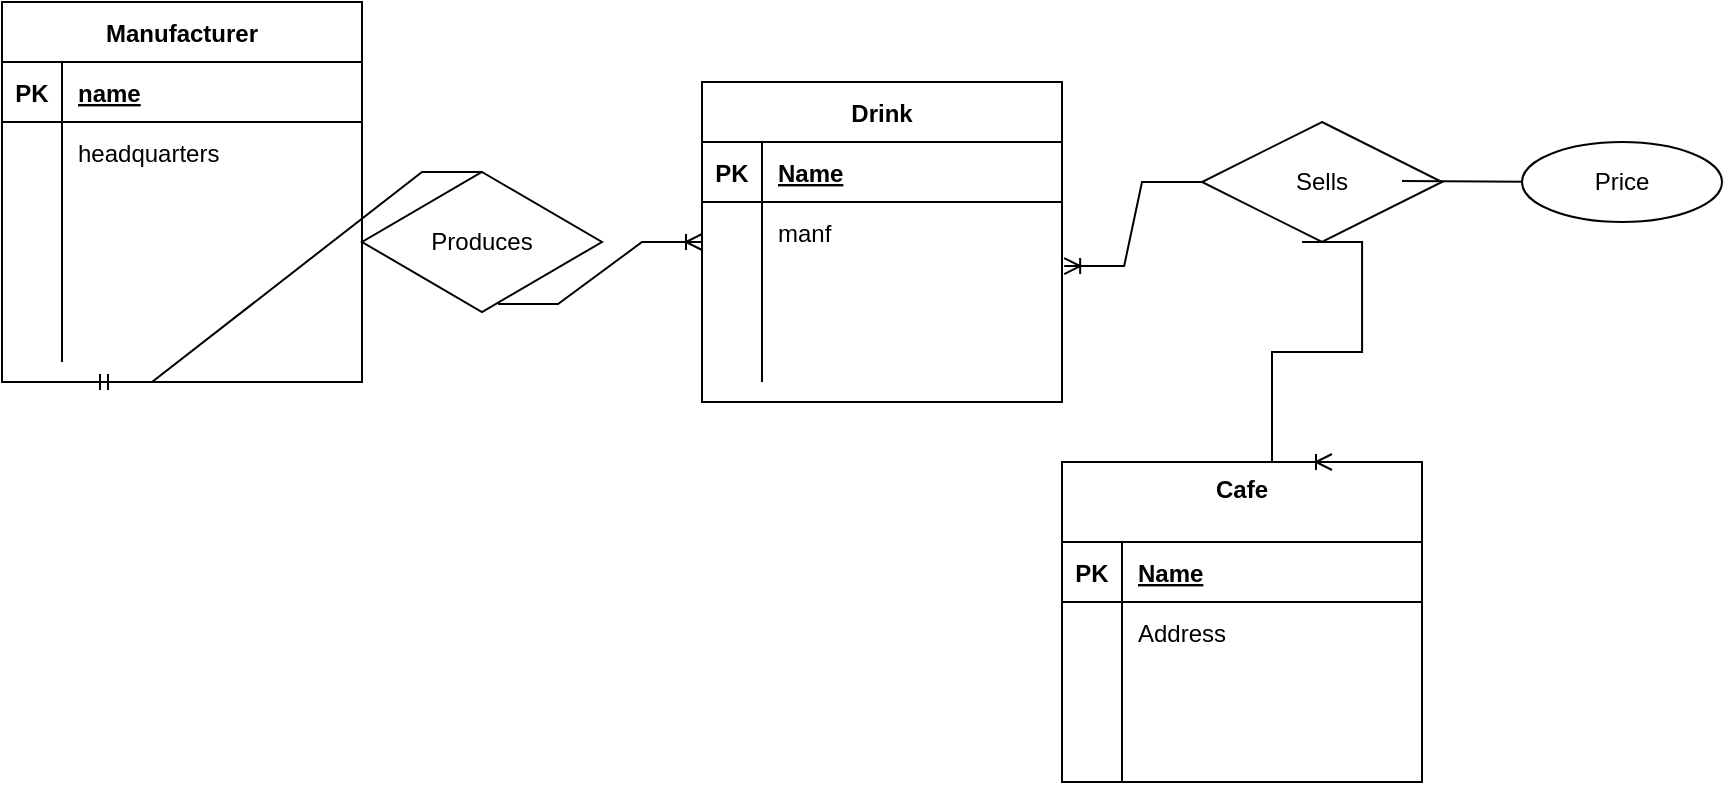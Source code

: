 <mxfile version="16.6.5" type="github" pages="2">
  <diagram id="_Uajeauvklo_iGBPmb91" name="Page-1">
    <mxGraphModel dx="946" dy="504" grid="0" gridSize="10" guides="1" tooltips="1" connect="1" arrows="1" fold="1" page="1" pageScale="1" pageWidth="850" pageHeight="1100" math="0" shadow="0">
      <root>
        <mxCell id="0" />
        <mxCell id="1" parent="0" />
        <mxCell id="IcS92ewBiNySogv3Eyjs-1" value="Manufacturer" style="shape=table;startSize=30;container=1;collapsible=1;childLayout=tableLayout;fixedRows=1;rowLines=0;fontStyle=1;align=center;resizeLast=1;" vertex="1" parent="1">
          <mxGeometry x="10" y="180" width="180" height="190" as="geometry" />
        </mxCell>
        <mxCell id="IcS92ewBiNySogv3Eyjs-2" value="" style="shape=tableRow;horizontal=0;startSize=0;swimlaneHead=0;swimlaneBody=0;fillColor=none;collapsible=0;dropTarget=0;points=[[0,0.5],[1,0.5]];portConstraint=eastwest;top=0;left=0;right=0;bottom=1;" vertex="1" parent="IcS92ewBiNySogv3Eyjs-1">
          <mxGeometry y="30" width="180" height="30" as="geometry" />
        </mxCell>
        <mxCell id="IcS92ewBiNySogv3Eyjs-3" value="PK" style="shape=partialRectangle;connectable=0;fillColor=none;top=0;left=0;bottom=0;right=0;fontStyle=1;overflow=hidden;" vertex="1" parent="IcS92ewBiNySogv3Eyjs-2">
          <mxGeometry width="30" height="30" as="geometry">
            <mxRectangle width="30" height="30" as="alternateBounds" />
          </mxGeometry>
        </mxCell>
        <mxCell id="IcS92ewBiNySogv3Eyjs-4" value="name" style="shape=partialRectangle;connectable=0;fillColor=none;top=0;left=0;bottom=0;right=0;align=left;spacingLeft=6;fontStyle=5;overflow=hidden;" vertex="1" parent="IcS92ewBiNySogv3Eyjs-2">
          <mxGeometry x="30" width="150" height="30" as="geometry">
            <mxRectangle width="150" height="30" as="alternateBounds" />
          </mxGeometry>
        </mxCell>
        <mxCell id="IcS92ewBiNySogv3Eyjs-5" value="" style="shape=tableRow;horizontal=0;startSize=0;swimlaneHead=0;swimlaneBody=0;fillColor=none;collapsible=0;dropTarget=0;points=[[0,0.5],[1,0.5]];portConstraint=eastwest;top=0;left=0;right=0;bottom=0;" vertex="1" parent="IcS92ewBiNySogv3Eyjs-1">
          <mxGeometry y="60" width="180" height="30" as="geometry" />
        </mxCell>
        <mxCell id="IcS92ewBiNySogv3Eyjs-6" value="" style="shape=partialRectangle;connectable=0;fillColor=none;top=0;left=0;bottom=0;right=0;editable=1;overflow=hidden;" vertex="1" parent="IcS92ewBiNySogv3Eyjs-5">
          <mxGeometry width="30" height="30" as="geometry">
            <mxRectangle width="30" height="30" as="alternateBounds" />
          </mxGeometry>
        </mxCell>
        <mxCell id="IcS92ewBiNySogv3Eyjs-7" value="headquarters" style="shape=partialRectangle;connectable=0;fillColor=none;top=0;left=0;bottom=0;right=0;align=left;spacingLeft=6;overflow=hidden;" vertex="1" parent="IcS92ewBiNySogv3Eyjs-5">
          <mxGeometry x="30" width="150" height="30" as="geometry">
            <mxRectangle width="150" height="30" as="alternateBounds" />
          </mxGeometry>
        </mxCell>
        <mxCell id="IcS92ewBiNySogv3Eyjs-8" value="" style="shape=tableRow;horizontal=0;startSize=0;swimlaneHead=0;swimlaneBody=0;fillColor=none;collapsible=0;dropTarget=0;points=[[0,0.5],[1,0.5]];portConstraint=eastwest;top=0;left=0;right=0;bottom=0;" vertex="1" parent="IcS92ewBiNySogv3Eyjs-1">
          <mxGeometry y="90" width="180" height="60" as="geometry" />
        </mxCell>
        <mxCell id="IcS92ewBiNySogv3Eyjs-9" value="" style="shape=partialRectangle;connectable=0;fillColor=none;top=0;left=0;bottom=0;right=0;editable=1;overflow=hidden;" vertex="1" parent="IcS92ewBiNySogv3Eyjs-8">
          <mxGeometry width="30" height="60" as="geometry">
            <mxRectangle width="30" height="60" as="alternateBounds" />
          </mxGeometry>
        </mxCell>
        <mxCell id="IcS92ewBiNySogv3Eyjs-10" value="" style="shape=partialRectangle;connectable=0;fillColor=none;top=0;left=0;bottom=0;right=0;align=left;spacingLeft=6;overflow=hidden;" vertex="1" parent="IcS92ewBiNySogv3Eyjs-8">
          <mxGeometry x="30" width="150" height="60" as="geometry">
            <mxRectangle width="150" height="60" as="alternateBounds" />
          </mxGeometry>
        </mxCell>
        <mxCell id="IcS92ewBiNySogv3Eyjs-11" value="" style="shape=tableRow;horizontal=0;startSize=0;swimlaneHead=0;swimlaneBody=0;fillColor=none;collapsible=0;dropTarget=0;points=[[0,0.5],[1,0.5]];portConstraint=eastwest;top=0;left=0;right=0;bottom=0;" vertex="1" parent="IcS92ewBiNySogv3Eyjs-1">
          <mxGeometry y="150" width="180" height="30" as="geometry" />
        </mxCell>
        <mxCell id="IcS92ewBiNySogv3Eyjs-12" value="" style="shape=partialRectangle;connectable=0;fillColor=none;top=0;left=0;bottom=0;right=0;editable=1;overflow=hidden;" vertex="1" parent="IcS92ewBiNySogv3Eyjs-11">
          <mxGeometry width="30" height="30" as="geometry">
            <mxRectangle width="30" height="30" as="alternateBounds" />
          </mxGeometry>
        </mxCell>
        <mxCell id="IcS92ewBiNySogv3Eyjs-13" value="" style="shape=partialRectangle;connectable=0;fillColor=none;top=0;left=0;bottom=0;right=0;align=left;spacingLeft=6;overflow=hidden;" vertex="1" parent="IcS92ewBiNySogv3Eyjs-11">
          <mxGeometry x="30" width="150" height="30" as="geometry">
            <mxRectangle width="150" height="30" as="alternateBounds" />
          </mxGeometry>
        </mxCell>
        <mxCell id="IcS92ewBiNySogv3Eyjs-15" value="" style="edgeStyle=entityRelationEdgeStyle;fontSize=12;html=1;endArrow=ERmandOne;rounded=0;entryX=0.25;entryY=1;entryDx=0;entryDy=0;exitX=0.5;exitY=0;exitDx=0;exitDy=0;" edge="1" parent="1" source="IcS92ewBiNySogv3Eyjs-16" target="IcS92ewBiNySogv3Eyjs-1">
          <mxGeometry width="100" height="100" relative="1" as="geometry">
            <mxPoint x="90" y="340" as="sourcePoint" />
            <mxPoint x="180" y="220" as="targetPoint" />
          </mxGeometry>
        </mxCell>
        <mxCell id="IcS92ewBiNySogv3Eyjs-16" value="Produces" style="shape=rhombus;perimeter=rhombusPerimeter;whiteSpace=wrap;html=1;align=center;" vertex="1" parent="1">
          <mxGeometry x="190" y="265" width="120" height="70" as="geometry" />
        </mxCell>
        <mxCell id="IcS92ewBiNySogv3Eyjs-18" value="Drink" style="shape=table;startSize=30;container=1;collapsible=1;childLayout=tableLayout;fixedRows=1;rowLines=0;fontStyle=1;align=center;resizeLast=1;" vertex="1" parent="1">
          <mxGeometry x="360" y="220" width="180" height="160" as="geometry" />
        </mxCell>
        <mxCell id="IcS92ewBiNySogv3Eyjs-19" value="" style="shape=tableRow;horizontal=0;startSize=0;swimlaneHead=0;swimlaneBody=0;fillColor=none;collapsible=0;dropTarget=0;points=[[0,0.5],[1,0.5]];portConstraint=eastwest;top=0;left=0;right=0;bottom=1;" vertex="1" parent="IcS92ewBiNySogv3Eyjs-18">
          <mxGeometry y="30" width="180" height="30" as="geometry" />
        </mxCell>
        <mxCell id="IcS92ewBiNySogv3Eyjs-20" value="PK" style="shape=partialRectangle;connectable=0;fillColor=none;top=0;left=0;bottom=0;right=0;fontStyle=1;overflow=hidden;" vertex="1" parent="IcS92ewBiNySogv3Eyjs-19">
          <mxGeometry width="30" height="30" as="geometry">
            <mxRectangle width="30" height="30" as="alternateBounds" />
          </mxGeometry>
        </mxCell>
        <mxCell id="IcS92ewBiNySogv3Eyjs-21" value="Name" style="shape=partialRectangle;connectable=0;fillColor=none;top=0;left=0;bottom=0;right=0;align=left;spacingLeft=6;fontStyle=5;overflow=hidden;" vertex="1" parent="IcS92ewBiNySogv3Eyjs-19">
          <mxGeometry x="30" width="150" height="30" as="geometry">
            <mxRectangle width="150" height="30" as="alternateBounds" />
          </mxGeometry>
        </mxCell>
        <mxCell id="IcS92ewBiNySogv3Eyjs-22" value="" style="shape=tableRow;horizontal=0;startSize=0;swimlaneHead=0;swimlaneBody=0;fillColor=none;collapsible=0;dropTarget=0;points=[[0,0.5],[1,0.5]];portConstraint=eastwest;top=0;left=0;right=0;bottom=0;" vertex="1" parent="IcS92ewBiNySogv3Eyjs-18">
          <mxGeometry y="60" width="180" height="30" as="geometry" />
        </mxCell>
        <mxCell id="IcS92ewBiNySogv3Eyjs-23" value="" style="shape=partialRectangle;connectable=0;fillColor=none;top=0;left=0;bottom=0;right=0;editable=1;overflow=hidden;" vertex="1" parent="IcS92ewBiNySogv3Eyjs-22">
          <mxGeometry width="30" height="30" as="geometry">
            <mxRectangle width="30" height="30" as="alternateBounds" />
          </mxGeometry>
        </mxCell>
        <mxCell id="IcS92ewBiNySogv3Eyjs-24" value="manf" style="shape=partialRectangle;connectable=0;fillColor=none;top=0;left=0;bottom=0;right=0;align=left;spacingLeft=6;overflow=hidden;" vertex="1" parent="IcS92ewBiNySogv3Eyjs-22">
          <mxGeometry x="30" width="150" height="30" as="geometry">
            <mxRectangle width="150" height="30" as="alternateBounds" />
          </mxGeometry>
        </mxCell>
        <mxCell id="IcS92ewBiNySogv3Eyjs-25" value="" style="shape=tableRow;horizontal=0;startSize=0;swimlaneHead=0;swimlaneBody=0;fillColor=none;collapsible=0;dropTarget=0;points=[[0,0.5],[1,0.5]];portConstraint=eastwest;top=0;left=0;right=0;bottom=0;" vertex="1" parent="IcS92ewBiNySogv3Eyjs-18">
          <mxGeometry y="90" width="180" height="30" as="geometry" />
        </mxCell>
        <mxCell id="IcS92ewBiNySogv3Eyjs-26" value="" style="shape=partialRectangle;connectable=0;fillColor=none;top=0;left=0;bottom=0;right=0;editable=1;overflow=hidden;" vertex="1" parent="IcS92ewBiNySogv3Eyjs-25">
          <mxGeometry width="30" height="30" as="geometry">
            <mxRectangle width="30" height="30" as="alternateBounds" />
          </mxGeometry>
        </mxCell>
        <mxCell id="IcS92ewBiNySogv3Eyjs-27" value="" style="shape=partialRectangle;connectable=0;fillColor=none;top=0;left=0;bottom=0;right=0;align=left;spacingLeft=6;overflow=hidden;" vertex="1" parent="IcS92ewBiNySogv3Eyjs-25">
          <mxGeometry x="30" width="150" height="30" as="geometry">
            <mxRectangle width="150" height="30" as="alternateBounds" />
          </mxGeometry>
        </mxCell>
        <mxCell id="IcS92ewBiNySogv3Eyjs-28" value="" style="shape=tableRow;horizontal=0;startSize=0;swimlaneHead=0;swimlaneBody=0;fillColor=none;collapsible=0;dropTarget=0;points=[[0,0.5],[1,0.5]];portConstraint=eastwest;top=0;left=0;right=0;bottom=0;" vertex="1" parent="IcS92ewBiNySogv3Eyjs-18">
          <mxGeometry y="120" width="180" height="30" as="geometry" />
        </mxCell>
        <mxCell id="IcS92ewBiNySogv3Eyjs-29" value="" style="shape=partialRectangle;connectable=0;fillColor=none;top=0;left=0;bottom=0;right=0;editable=1;overflow=hidden;" vertex="1" parent="IcS92ewBiNySogv3Eyjs-28">
          <mxGeometry width="30" height="30" as="geometry">
            <mxRectangle width="30" height="30" as="alternateBounds" />
          </mxGeometry>
        </mxCell>
        <mxCell id="IcS92ewBiNySogv3Eyjs-30" value="" style="shape=partialRectangle;connectable=0;fillColor=none;top=0;left=0;bottom=0;right=0;align=left;spacingLeft=6;overflow=hidden;" vertex="1" parent="IcS92ewBiNySogv3Eyjs-28">
          <mxGeometry x="30" width="150" height="30" as="geometry">
            <mxRectangle width="150" height="30" as="alternateBounds" />
          </mxGeometry>
        </mxCell>
        <mxCell id="IcS92ewBiNySogv3Eyjs-31" value="" style="edgeStyle=entityRelationEdgeStyle;fontSize=12;html=1;endArrow=ERoneToMany;rounded=0;exitX=0.567;exitY=0.943;exitDx=0;exitDy=0;exitPerimeter=0;" edge="1" parent="1" source="IcS92ewBiNySogv3Eyjs-16">
          <mxGeometry width="100" height="100" relative="1" as="geometry">
            <mxPoint x="260" y="400" as="sourcePoint" />
            <mxPoint x="360" y="300" as="targetPoint" />
          </mxGeometry>
        </mxCell>
        <mxCell id="IcS92ewBiNySogv3Eyjs-35" value="" style="edgeStyle=entityRelationEdgeStyle;fontSize=12;html=1;endArrow=ERoneToMany;rounded=0;entryX=1.006;entryY=0.067;entryDx=0;entryDy=0;entryPerimeter=0;exitX=0;exitY=0.5;exitDx=0;exitDy=0;" edge="1" parent="1" source="IcS92ewBiNySogv3Eyjs-36" target="IcS92ewBiNySogv3Eyjs-25">
          <mxGeometry width="100" height="100" relative="1" as="geometry">
            <mxPoint x="580" y="270" as="sourcePoint" />
            <mxPoint x="590" y="330" as="targetPoint" />
          </mxGeometry>
        </mxCell>
        <mxCell id="IcS92ewBiNySogv3Eyjs-36" value="Sells" style="shape=rhombus;perimeter=rhombusPerimeter;whiteSpace=wrap;html=1;align=center;" vertex="1" parent="1">
          <mxGeometry x="610" y="240" width="120" height="60" as="geometry" />
        </mxCell>
        <mxCell id="IcS92ewBiNySogv3Eyjs-38" value="" style="endArrow=none;html=1;rounded=0;" edge="1" parent="1">
          <mxGeometry relative="1" as="geometry">
            <mxPoint x="710" y="269.5" as="sourcePoint" />
            <mxPoint x="790" y="270" as="targetPoint" />
          </mxGeometry>
        </mxCell>
        <mxCell id="IcS92ewBiNySogv3Eyjs-39" value="Price&lt;br&gt;" style="ellipse;whiteSpace=wrap;html=1;align=center;" vertex="1" parent="1">
          <mxGeometry x="770" y="250" width="100" height="40" as="geometry" />
        </mxCell>
        <mxCell id="IcS92ewBiNySogv3Eyjs-41" value="Cafe&#xa;" style="shape=table;startSize=40;container=1;collapsible=1;childLayout=tableLayout;fixedRows=1;rowLines=0;fontStyle=1;align=center;resizeLast=1;" vertex="1" parent="1">
          <mxGeometry x="540" y="410" width="180" height="160" as="geometry" />
        </mxCell>
        <mxCell id="IcS92ewBiNySogv3Eyjs-42" value="" style="shape=tableRow;horizontal=0;startSize=0;swimlaneHead=0;swimlaneBody=0;fillColor=none;collapsible=0;dropTarget=0;points=[[0,0.5],[1,0.5]];portConstraint=eastwest;top=0;left=0;right=0;bottom=1;" vertex="1" parent="IcS92ewBiNySogv3Eyjs-41">
          <mxGeometry y="40" width="180" height="30" as="geometry" />
        </mxCell>
        <mxCell id="IcS92ewBiNySogv3Eyjs-43" value="PK" style="shape=partialRectangle;connectable=0;fillColor=none;top=0;left=0;bottom=0;right=0;fontStyle=1;overflow=hidden;" vertex="1" parent="IcS92ewBiNySogv3Eyjs-42">
          <mxGeometry width="30" height="30" as="geometry">
            <mxRectangle width="30" height="30" as="alternateBounds" />
          </mxGeometry>
        </mxCell>
        <mxCell id="IcS92ewBiNySogv3Eyjs-44" value="Name" style="shape=partialRectangle;connectable=0;fillColor=none;top=0;left=0;bottom=0;right=0;align=left;spacingLeft=6;fontStyle=5;overflow=hidden;" vertex="1" parent="IcS92ewBiNySogv3Eyjs-42">
          <mxGeometry x="30" width="150" height="30" as="geometry">
            <mxRectangle width="150" height="30" as="alternateBounds" />
          </mxGeometry>
        </mxCell>
        <mxCell id="IcS92ewBiNySogv3Eyjs-45" value="" style="shape=tableRow;horizontal=0;startSize=0;swimlaneHead=0;swimlaneBody=0;fillColor=none;collapsible=0;dropTarget=0;points=[[0,0.5],[1,0.5]];portConstraint=eastwest;top=0;left=0;right=0;bottom=0;" vertex="1" parent="IcS92ewBiNySogv3Eyjs-41">
          <mxGeometry y="70" width="180" height="30" as="geometry" />
        </mxCell>
        <mxCell id="IcS92ewBiNySogv3Eyjs-46" value="" style="shape=partialRectangle;connectable=0;fillColor=none;top=0;left=0;bottom=0;right=0;editable=1;overflow=hidden;" vertex="1" parent="IcS92ewBiNySogv3Eyjs-45">
          <mxGeometry width="30" height="30" as="geometry">
            <mxRectangle width="30" height="30" as="alternateBounds" />
          </mxGeometry>
        </mxCell>
        <mxCell id="IcS92ewBiNySogv3Eyjs-47" value="Address" style="shape=partialRectangle;connectable=0;fillColor=none;top=0;left=0;bottom=0;right=0;align=left;spacingLeft=6;overflow=hidden;" vertex="1" parent="IcS92ewBiNySogv3Eyjs-45">
          <mxGeometry x="30" width="150" height="30" as="geometry">
            <mxRectangle width="150" height="30" as="alternateBounds" />
          </mxGeometry>
        </mxCell>
        <mxCell id="IcS92ewBiNySogv3Eyjs-48" value="" style="shape=tableRow;horizontal=0;startSize=0;swimlaneHead=0;swimlaneBody=0;fillColor=none;collapsible=0;dropTarget=0;points=[[0,0.5],[1,0.5]];portConstraint=eastwest;top=0;left=0;right=0;bottom=0;" vertex="1" parent="IcS92ewBiNySogv3Eyjs-41">
          <mxGeometry y="100" width="180" height="30" as="geometry" />
        </mxCell>
        <mxCell id="IcS92ewBiNySogv3Eyjs-49" value="" style="shape=partialRectangle;connectable=0;fillColor=none;top=0;left=0;bottom=0;right=0;editable=1;overflow=hidden;" vertex="1" parent="IcS92ewBiNySogv3Eyjs-48">
          <mxGeometry width="30" height="30" as="geometry">
            <mxRectangle width="30" height="30" as="alternateBounds" />
          </mxGeometry>
        </mxCell>
        <mxCell id="IcS92ewBiNySogv3Eyjs-50" value="" style="shape=partialRectangle;connectable=0;fillColor=none;top=0;left=0;bottom=0;right=0;align=left;spacingLeft=6;overflow=hidden;" vertex="1" parent="IcS92ewBiNySogv3Eyjs-48">
          <mxGeometry x="30" width="150" height="30" as="geometry">
            <mxRectangle width="150" height="30" as="alternateBounds" />
          </mxGeometry>
        </mxCell>
        <mxCell id="IcS92ewBiNySogv3Eyjs-51" value="" style="shape=tableRow;horizontal=0;startSize=0;swimlaneHead=0;swimlaneBody=0;fillColor=none;collapsible=0;dropTarget=0;points=[[0,0.5],[1,0.5]];portConstraint=eastwest;top=0;left=0;right=0;bottom=0;" vertex="1" parent="IcS92ewBiNySogv3Eyjs-41">
          <mxGeometry y="130" width="180" height="30" as="geometry" />
        </mxCell>
        <mxCell id="IcS92ewBiNySogv3Eyjs-52" value="" style="shape=partialRectangle;connectable=0;fillColor=none;top=0;left=0;bottom=0;right=0;editable=1;overflow=hidden;" vertex="1" parent="IcS92ewBiNySogv3Eyjs-51">
          <mxGeometry width="30" height="30" as="geometry">
            <mxRectangle width="30" height="30" as="alternateBounds" />
          </mxGeometry>
        </mxCell>
        <mxCell id="IcS92ewBiNySogv3Eyjs-53" value="" style="shape=partialRectangle;connectable=0;fillColor=none;top=0;left=0;bottom=0;right=0;align=left;spacingLeft=6;overflow=hidden;" vertex="1" parent="IcS92ewBiNySogv3Eyjs-51">
          <mxGeometry x="30" width="150" height="30" as="geometry">
            <mxRectangle width="150" height="30" as="alternateBounds" />
          </mxGeometry>
        </mxCell>
        <mxCell id="IcS92ewBiNySogv3Eyjs-54" value="" style="edgeStyle=entityRelationEdgeStyle;fontSize=12;html=1;endArrow=ERoneToMany;rounded=0;exitX=0.417;exitY=1;exitDx=0;exitDy=0;exitPerimeter=0;entryX=0.75;entryY=0;entryDx=0;entryDy=0;" edge="1" parent="1" source="IcS92ewBiNySogv3Eyjs-36" target="IcS92ewBiNySogv3Eyjs-41">
          <mxGeometry width="100" height="100" relative="1" as="geometry">
            <mxPoint x="610" y="400" as="sourcePoint" />
            <mxPoint x="710" y="390" as="targetPoint" />
          </mxGeometry>
        </mxCell>
      </root>
    </mxGraphModel>
  </diagram>
  <diagram id="SnEfqgsepSZrIs6DPrjV" name="Page-2">
    <mxGraphModel dx="1796" dy="561" grid="0" gridSize="10" guides="1" tooltips="1" connect="1" arrows="1" fold="1" page="1" pageScale="1" pageWidth="850" pageHeight="1100" math="0" shadow="0">
      <root>
        <mxCell id="MkYmDa91lFwwV9-ZQ7LN-0" />
        <mxCell id="MkYmDa91lFwwV9-ZQ7LN-1" parent="MkYmDa91lFwwV9-ZQ7LN-0" />
        <mxCell id="MkYmDa91lFwwV9-ZQ7LN-2" value="Flight" style="shape=table;startSize=30;container=1;collapsible=1;childLayout=tableLayout;fixedRows=1;rowLines=0;fontStyle=1;align=center;resizeLast=1;" vertex="1" parent="MkYmDa91lFwwV9-ZQ7LN-1">
          <mxGeometry x="198" y="230" width="180" height="204.75" as="geometry" />
        </mxCell>
        <mxCell id="MkYmDa91lFwwV9-ZQ7LN-3" value="" style="shape=tableRow;horizontal=0;startSize=0;swimlaneHead=0;swimlaneBody=0;fillColor=none;collapsible=0;dropTarget=0;points=[[0,0.5],[1,0.5]];portConstraint=eastwest;top=0;left=0;right=0;bottom=1;" vertex="1" parent="MkYmDa91lFwwV9-ZQ7LN-2">
          <mxGeometry y="30" width="180" height="30" as="geometry" />
        </mxCell>
        <mxCell id="MkYmDa91lFwwV9-ZQ7LN-4" value="PK" style="shape=partialRectangle;connectable=0;fillColor=none;top=0;left=0;bottom=0;right=0;fontStyle=1;overflow=hidden;" vertex="1" parent="MkYmDa91lFwwV9-ZQ7LN-3">
          <mxGeometry width="30" height="30" as="geometry">
            <mxRectangle width="30" height="30" as="alternateBounds" />
          </mxGeometry>
        </mxCell>
        <mxCell id="MkYmDa91lFwwV9-ZQ7LN-5" value="FlightID" style="shape=partialRectangle;connectable=0;fillColor=none;top=0;left=0;bottom=0;right=0;align=left;spacingLeft=6;fontStyle=5;overflow=hidden;" vertex="1" parent="MkYmDa91lFwwV9-ZQ7LN-3">
          <mxGeometry x="30" width="150" height="30" as="geometry">
            <mxRectangle width="150" height="30" as="alternateBounds" />
          </mxGeometry>
        </mxCell>
        <mxCell id="MkYmDa91lFwwV9-ZQ7LN-6" value="" style="shape=tableRow;horizontal=0;startSize=0;swimlaneHead=0;swimlaneBody=0;fillColor=none;collapsible=0;dropTarget=0;points=[[0,0.5],[1,0.5]];portConstraint=eastwest;top=0;left=0;right=0;bottom=0;" vertex="1" parent="MkYmDa91lFwwV9-ZQ7LN-2">
          <mxGeometry y="60" width="180" height="28" as="geometry" />
        </mxCell>
        <mxCell id="MkYmDa91lFwwV9-ZQ7LN-7" value="" style="shape=partialRectangle;connectable=0;fillColor=none;top=0;left=0;bottom=0;right=0;editable=1;overflow=hidden;" vertex="1" parent="MkYmDa91lFwwV9-ZQ7LN-6">
          <mxGeometry width="30" height="28" as="geometry">
            <mxRectangle width="30" height="28" as="alternateBounds" />
          </mxGeometry>
        </mxCell>
        <mxCell id="MkYmDa91lFwwV9-ZQ7LN-8" value="Destination" style="shape=partialRectangle;connectable=0;fillColor=none;top=0;left=0;bottom=0;right=0;align=left;spacingLeft=6;overflow=hidden;" vertex="1" parent="MkYmDa91lFwwV9-ZQ7LN-6">
          <mxGeometry x="30" width="150" height="28" as="geometry">
            <mxRectangle width="150" height="28" as="alternateBounds" />
          </mxGeometry>
        </mxCell>
        <mxCell id="MkYmDa91lFwwV9-ZQ7LN-9" value="" style="shape=tableRow;horizontal=0;startSize=0;swimlaneHead=0;swimlaneBody=0;fillColor=none;collapsible=0;dropTarget=0;points=[[0,0.5],[1,0.5]];portConstraint=eastwest;top=0;left=0;right=0;bottom=0;" vertex="1" parent="MkYmDa91lFwwV9-ZQ7LN-2">
          <mxGeometry y="88" width="180" height="30" as="geometry" />
        </mxCell>
        <mxCell id="MkYmDa91lFwwV9-ZQ7LN-10" value="" style="shape=partialRectangle;connectable=0;fillColor=none;top=0;left=0;bottom=0;right=0;editable=1;overflow=hidden;" vertex="1" parent="MkYmDa91lFwwV9-ZQ7LN-9">
          <mxGeometry width="30" height="30" as="geometry">
            <mxRectangle width="30" height="30" as="alternateBounds" />
          </mxGeometry>
        </mxCell>
        <mxCell id="MkYmDa91lFwwV9-ZQ7LN-11" value="Origin" style="shape=partialRectangle;connectable=0;fillColor=none;top=0;left=0;bottom=0;right=0;align=left;spacingLeft=6;overflow=hidden;" vertex="1" parent="MkYmDa91lFwwV9-ZQ7LN-9">
          <mxGeometry x="30" width="150" height="30" as="geometry">
            <mxRectangle width="150" height="30" as="alternateBounds" />
          </mxGeometry>
        </mxCell>
        <mxCell id="MkYmDa91lFwwV9-ZQ7LN-12" value="" style="shape=tableRow;horizontal=0;startSize=0;swimlaneHead=0;swimlaneBody=0;fillColor=none;collapsible=0;dropTarget=0;points=[[0,0.5],[1,0.5]];portConstraint=eastwest;top=0;left=0;right=0;bottom=0;" vertex="1" parent="MkYmDa91lFwwV9-ZQ7LN-2">
          <mxGeometry y="118" width="180" height="30" as="geometry" />
        </mxCell>
        <mxCell id="MkYmDa91lFwwV9-ZQ7LN-13" value="" style="shape=partialRectangle;connectable=0;fillColor=none;top=0;left=0;bottom=0;right=0;editable=1;overflow=hidden;" vertex="1" parent="MkYmDa91lFwwV9-ZQ7LN-12">
          <mxGeometry width="30" height="30" as="geometry">
            <mxRectangle width="30" height="30" as="alternateBounds" />
          </mxGeometry>
        </mxCell>
        <mxCell id="MkYmDa91lFwwV9-ZQ7LN-14" value="departureDateTime" style="shape=partialRectangle;connectable=0;fillColor=none;top=0;left=0;bottom=0;right=0;align=left;spacingLeft=6;overflow=hidden;" vertex="1" parent="MkYmDa91lFwwV9-ZQ7LN-12">
          <mxGeometry x="30" width="150" height="30" as="geometry">
            <mxRectangle width="150" height="30" as="alternateBounds" />
          </mxGeometry>
        </mxCell>
        <mxCell id="MkYmDa91lFwwV9-ZQ7LN-15" value="ArrivalDateTime" style="shape=partialRectangle;connectable=0;fillColor=none;top=0;left=0;bottom=0;right=0;align=left;spacingLeft=6;overflow=hidden;" vertex="1" parent="MkYmDa91lFwwV9-ZQ7LN-1">
          <mxGeometry x="228" y="377" width="150" height="30" as="geometry">
            <mxRectangle width="150" height="30" as="alternateBounds" />
          </mxGeometry>
        </mxCell>
        <mxCell id="MkYmDa91lFwwV9-ZQ7LN-16" value="FlightDuration" style="shape=partialRectangle;connectable=0;fillColor=none;top=0;left=0;bottom=0;right=0;align=left;spacingLeft=6;overflow=hidden;" vertex="1" parent="MkYmDa91lFwwV9-ZQ7LN-1">
          <mxGeometry x="230" y="404.75" width="150" height="30" as="geometry">
            <mxRectangle width="150" height="30" as="alternateBounds" />
          </mxGeometry>
        </mxCell>
        <mxCell id="MkYmDa91lFwwV9-ZQ7LN-17" value="Two-Way Trip" style="shape=table;startSize=30;container=1;collapsible=1;childLayout=tableLayout;fixedRows=1;rowLines=0;fontStyle=1;align=center;resizeLast=1;" vertex="1" parent="MkYmDa91lFwwV9-ZQ7LN-1">
          <mxGeometry x="583" y="230" width="180" height="206" as="geometry" />
        </mxCell>
        <mxCell id="MkYmDa91lFwwV9-ZQ7LN-18" value="" style="shape=tableRow;horizontal=0;startSize=0;swimlaneHead=0;swimlaneBody=0;fillColor=none;collapsible=0;dropTarget=0;points=[[0,0.5],[1,0.5]];portConstraint=eastwest;top=0;left=0;right=0;bottom=1;" vertex="1" parent="MkYmDa91lFwwV9-ZQ7LN-17">
          <mxGeometry y="30" width="180" height="30" as="geometry" />
        </mxCell>
        <mxCell id="MkYmDa91lFwwV9-ZQ7LN-19" value="PK" style="shape=partialRectangle;connectable=0;fillColor=none;top=0;left=0;bottom=0;right=0;fontStyle=1;overflow=hidden;" vertex="1" parent="MkYmDa91lFwwV9-ZQ7LN-18">
          <mxGeometry width="30" height="30" as="geometry">
            <mxRectangle width="30" height="30" as="alternateBounds" />
          </mxGeometry>
        </mxCell>
        <mxCell id="MkYmDa91lFwwV9-ZQ7LN-20" value="tripID" style="shape=partialRectangle;connectable=0;fillColor=none;top=0;left=0;bottom=0;right=0;align=left;spacingLeft=6;fontStyle=5;overflow=hidden;" vertex="1" parent="MkYmDa91lFwwV9-ZQ7LN-18">
          <mxGeometry x="30" width="150" height="30" as="geometry">
            <mxRectangle width="150" height="30" as="alternateBounds" />
          </mxGeometry>
        </mxCell>
        <mxCell id="MkYmDa91lFwwV9-ZQ7LN-21" value="" style="shape=tableRow;horizontal=0;startSize=0;swimlaneHead=0;swimlaneBody=0;fillColor=none;collapsible=0;dropTarget=0;points=[[0,0.5],[1,0.5]];portConstraint=eastwest;top=0;left=0;right=0;bottom=0;" vertex="1" parent="MkYmDa91lFwwV9-ZQ7LN-17">
          <mxGeometry y="60" width="180" height="30" as="geometry" />
        </mxCell>
        <mxCell id="MkYmDa91lFwwV9-ZQ7LN-22" value="" style="shape=partialRectangle;connectable=0;fillColor=none;top=0;left=0;bottom=0;right=0;editable=1;overflow=hidden;" vertex="1" parent="MkYmDa91lFwwV9-ZQ7LN-21">
          <mxGeometry width="30" height="30" as="geometry">
            <mxRectangle width="30" height="30" as="alternateBounds" />
          </mxGeometry>
        </mxCell>
        <mxCell id="MkYmDa91lFwwV9-ZQ7LN-23" value="price" style="shape=partialRectangle;connectable=0;fillColor=none;top=0;left=0;bottom=0;right=0;align=left;spacingLeft=6;overflow=hidden;" vertex="1" parent="MkYmDa91lFwwV9-ZQ7LN-21">
          <mxGeometry x="30" width="150" height="30" as="geometry">
            <mxRectangle width="150" height="30" as="alternateBounds" />
          </mxGeometry>
        </mxCell>
        <mxCell id="MkYmDa91lFwwV9-ZQ7LN-24" value="" style="shape=tableRow;horizontal=0;startSize=0;swimlaneHead=0;swimlaneBody=0;fillColor=none;collapsible=0;dropTarget=0;points=[[0,0.5],[1,0.5]];portConstraint=eastwest;top=0;left=0;right=0;bottom=0;" vertex="1" parent="MkYmDa91lFwwV9-ZQ7LN-17">
          <mxGeometry y="90" width="180" height="30" as="geometry" />
        </mxCell>
        <mxCell id="MkYmDa91lFwwV9-ZQ7LN-25" value="" style="shape=partialRectangle;connectable=0;fillColor=none;top=0;left=0;bottom=0;right=0;editable=1;overflow=hidden;" vertex="1" parent="MkYmDa91lFwwV9-ZQ7LN-24">
          <mxGeometry width="30" height="30" as="geometry">
            <mxRectangle width="30" height="30" as="alternateBounds" />
          </mxGeometry>
        </mxCell>
        <mxCell id="MkYmDa91lFwwV9-ZQ7LN-26" value="class" style="shape=partialRectangle;connectable=0;fillColor=none;top=0;left=0;bottom=0;right=0;align=left;spacingLeft=6;overflow=hidden;" vertex="1" parent="MkYmDa91lFwwV9-ZQ7LN-24">
          <mxGeometry x="30" width="150" height="30" as="geometry">
            <mxRectangle width="150" height="30" as="alternateBounds" />
          </mxGeometry>
        </mxCell>
        <mxCell id="MkYmDa91lFwwV9-ZQ7LN-27" value="" style="shape=tableRow;horizontal=0;startSize=0;swimlaneHead=0;swimlaneBody=0;fillColor=none;collapsible=0;dropTarget=0;points=[[0,0.5],[1,0.5]];portConstraint=eastwest;top=0;left=0;right=0;bottom=0;" vertex="1" parent="MkYmDa91lFwwV9-ZQ7LN-17">
          <mxGeometry y="120" width="180" height="30" as="geometry" />
        </mxCell>
        <mxCell id="MkYmDa91lFwwV9-ZQ7LN-28" value="" style="shape=partialRectangle;connectable=0;fillColor=none;top=0;left=0;bottom=0;right=0;editable=1;overflow=hidden;" vertex="1" parent="MkYmDa91lFwwV9-ZQ7LN-27">
          <mxGeometry width="30" height="30" as="geometry">
            <mxRectangle width="30" height="30" as="alternateBounds" />
          </mxGeometry>
        </mxCell>
        <mxCell id="MkYmDa91lFwwV9-ZQ7LN-29" value="tripDuration" style="shape=partialRectangle;connectable=0;fillColor=none;top=0;left=0;bottom=0;right=0;align=left;spacingLeft=6;overflow=hidden;" vertex="1" parent="MkYmDa91lFwwV9-ZQ7LN-27">
          <mxGeometry x="30" width="150" height="30" as="geometry">
            <mxRectangle width="150" height="30" as="alternateBounds" />
          </mxGeometry>
        </mxCell>
        <mxCell id="MkYmDa91lFwwV9-ZQ7LN-31" value="maxNumberBags" style="shape=partialRectangle;connectable=0;fillColor=none;top=0;left=0;bottom=0;right=0;align=left;spacingLeft=6;overflow=hidden;" vertex="1" parent="MkYmDa91lFwwV9-ZQ7LN-1">
          <mxGeometry x="611" y="377" width="150" height="30" as="geometry">
            <mxRectangle width="150" height="30" as="alternateBounds" />
          </mxGeometry>
        </mxCell>
        <mxCell id="MkYmDa91lFwwV9-ZQ7LN-33" value="" style="edgeStyle=entityRelationEdgeStyle;fontSize=12;html=1;endArrow=ERmany;rounded=0;entryX=1.017;entryY=0.767;entryDx=0;entryDy=0;entryPerimeter=0;exitX=0;exitY=0.5;exitDx=0;exitDy=0;" edge="1" parent="MkYmDa91lFwwV9-ZQ7LN-1" source="MkYmDa91lFwwV9-ZQ7LN-34" target="MkYmDa91lFwwV9-ZQ7LN-12">
          <mxGeometry width="100" height="100" relative="1" as="geometry">
            <mxPoint x="493" y="445" as="sourcePoint" />
            <mxPoint x="415" y="393" as="targetPoint" />
          </mxGeometry>
        </mxCell>
        <mxCell id="MkYmDa91lFwwV9-ZQ7LN-34" value="Contains Flight" style="shape=rhombus;perimeter=rhombusPerimeter;whiteSpace=wrap;html=1;align=center;" vertex="1" parent="MkYmDa91lFwwV9-ZQ7LN-1">
          <mxGeometry x="421" y="284" width="120" height="60" as="geometry" />
        </mxCell>
        <mxCell id="MkYmDa91lFwwV9-ZQ7LN-35" value="" style="edgeStyle=entityRelationEdgeStyle;fontSize=12;html=1;endArrow=ERmandOne;rounded=0;" edge="1" parent="MkYmDa91lFwwV9-ZQ7LN-1">
          <mxGeometry width="100" height="100" relative="1" as="geometry">
            <mxPoint x="541" y="314" as="sourcePoint" />
            <mxPoint x="586" y="232" as="targetPoint" />
          </mxGeometry>
        </mxCell>
        <mxCell id="MkYmDa91lFwwV9-ZQ7LN-36" value="Airline" style="shape=table;startSize=30;container=1;collapsible=1;childLayout=tableLayout;fixedRows=1;rowLines=0;fontStyle=1;align=center;resizeLast=1;" vertex="1" parent="MkYmDa91lFwwV9-ZQ7LN-1">
          <mxGeometry x="295" y="539" width="180" height="160" as="geometry" />
        </mxCell>
        <mxCell id="MkYmDa91lFwwV9-ZQ7LN-37" value="" style="shape=tableRow;horizontal=0;startSize=0;swimlaneHead=0;swimlaneBody=0;fillColor=none;collapsible=0;dropTarget=0;points=[[0,0.5],[1,0.5]];portConstraint=eastwest;top=0;left=0;right=0;bottom=1;" vertex="1" parent="MkYmDa91lFwwV9-ZQ7LN-36">
          <mxGeometry y="30" width="180" height="30" as="geometry" />
        </mxCell>
        <mxCell id="MkYmDa91lFwwV9-ZQ7LN-38" value="PK" style="shape=partialRectangle;connectable=0;fillColor=none;top=0;left=0;bottom=0;right=0;fontStyle=1;overflow=hidden;" vertex="1" parent="MkYmDa91lFwwV9-ZQ7LN-37">
          <mxGeometry width="30" height="30" as="geometry">
            <mxRectangle width="30" height="30" as="alternateBounds" />
          </mxGeometry>
        </mxCell>
        <mxCell id="MkYmDa91lFwwV9-ZQ7LN-39" value="AirLineID" style="shape=partialRectangle;connectable=0;fillColor=none;top=0;left=0;bottom=0;right=0;align=left;spacingLeft=6;fontStyle=5;overflow=hidden;" vertex="1" parent="MkYmDa91lFwwV9-ZQ7LN-37">
          <mxGeometry x="30" width="150" height="30" as="geometry">
            <mxRectangle width="150" height="30" as="alternateBounds" />
          </mxGeometry>
        </mxCell>
        <mxCell id="MkYmDa91lFwwV9-ZQ7LN-40" value="" style="shape=tableRow;horizontal=0;startSize=0;swimlaneHead=0;swimlaneBody=0;fillColor=none;collapsible=0;dropTarget=0;points=[[0,0.5],[1,0.5]];portConstraint=eastwest;top=0;left=0;right=0;bottom=0;" vertex="1" parent="MkYmDa91lFwwV9-ZQ7LN-36">
          <mxGeometry y="60" width="180" height="30" as="geometry" />
        </mxCell>
        <mxCell id="MkYmDa91lFwwV9-ZQ7LN-41" value="" style="shape=partialRectangle;connectable=0;fillColor=none;top=0;left=0;bottom=0;right=0;editable=1;overflow=hidden;" vertex="1" parent="MkYmDa91lFwwV9-ZQ7LN-40">
          <mxGeometry width="30" height="30" as="geometry">
            <mxRectangle width="30" height="30" as="alternateBounds" />
          </mxGeometry>
        </mxCell>
        <mxCell id="MkYmDa91lFwwV9-ZQ7LN-42" value="Name" style="shape=partialRectangle;connectable=0;fillColor=none;top=0;left=0;bottom=0;right=0;align=left;spacingLeft=6;overflow=hidden;" vertex="1" parent="MkYmDa91lFwwV9-ZQ7LN-40">
          <mxGeometry x="30" width="150" height="30" as="geometry">
            <mxRectangle width="150" height="30" as="alternateBounds" />
          </mxGeometry>
        </mxCell>
        <mxCell id="MkYmDa91lFwwV9-ZQ7LN-43" value="" style="shape=tableRow;horizontal=0;startSize=0;swimlaneHead=0;swimlaneBody=0;fillColor=none;collapsible=0;dropTarget=0;points=[[0,0.5],[1,0.5]];portConstraint=eastwest;top=0;left=0;right=0;bottom=0;" vertex="1" parent="MkYmDa91lFwwV9-ZQ7LN-36">
          <mxGeometry y="90" width="180" height="30" as="geometry" />
        </mxCell>
        <mxCell id="MkYmDa91lFwwV9-ZQ7LN-44" value="" style="shape=partialRectangle;connectable=0;fillColor=none;top=0;left=0;bottom=0;right=0;editable=1;overflow=hidden;" vertex="1" parent="MkYmDa91lFwwV9-ZQ7LN-43">
          <mxGeometry width="30" height="30" as="geometry">
            <mxRectangle width="30" height="30" as="alternateBounds" />
          </mxGeometry>
        </mxCell>
        <mxCell id="MkYmDa91lFwwV9-ZQ7LN-45" value="Rating" style="shape=partialRectangle;connectable=0;fillColor=none;top=0;left=0;bottom=0;right=0;align=left;spacingLeft=6;overflow=hidden;" vertex="1" parent="MkYmDa91lFwwV9-ZQ7LN-43">
          <mxGeometry x="30" width="150" height="30" as="geometry">
            <mxRectangle width="150" height="30" as="alternateBounds" />
          </mxGeometry>
        </mxCell>
        <mxCell id="MkYmDa91lFwwV9-ZQ7LN-46" value="" style="shape=tableRow;horizontal=0;startSize=0;swimlaneHead=0;swimlaneBody=0;fillColor=none;collapsible=0;dropTarget=0;points=[[0,0.5],[1,0.5]];portConstraint=eastwest;top=0;left=0;right=0;bottom=0;" vertex="1" parent="MkYmDa91lFwwV9-ZQ7LN-36">
          <mxGeometry y="120" width="180" height="30" as="geometry" />
        </mxCell>
        <mxCell id="MkYmDa91lFwwV9-ZQ7LN-47" value="" style="shape=partialRectangle;connectable=0;fillColor=none;top=0;left=0;bottom=0;right=0;editable=1;overflow=hidden;" vertex="1" parent="MkYmDa91lFwwV9-ZQ7LN-46">
          <mxGeometry width="30" height="30" as="geometry">
            <mxRectangle width="30" height="30" as="alternateBounds" />
          </mxGeometry>
        </mxCell>
        <mxCell id="MkYmDa91lFwwV9-ZQ7LN-48" value="" style="shape=partialRectangle;connectable=0;fillColor=none;top=0;left=0;bottom=0;right=0;align=left;spacingLeft=6;overflow=hidden;" vertex="1" parent="MkYmDa91lFwwV9-ZQ7LN-46">
          <mxGeometry x="30" width="150" height="30" as="geometry">
            <mxRectangle width="150" height="30" as="alternateBounds" />
          </mxGeometry>
        </mxCell>
        <mxCell id="MkYmDa91lFwwV9-ZQ7LN-49" value="One-Way Trip" style="shape=table;startSize=30;container=1;collapsible=1;childLayout=tableLayout;fixedRows=1;rowLines=0;fontStyle=1;align=center;resizeLast=1;" vertex="1" parent="MkYmDa91lFwwV9-ZQ7LN-1">
          <mxGeometry x="-180" y="158" width="180" height="181.75" as="geometry" />
        </mxCell>
        <mxCell id="MkYmDa91lFwwV9-ZQ7LN-50" value="" style="shape=tableRow;horizontal=0;startSize=0;swimlaneHead=0;swimlaneBody=0;fillColor=none;collapsible=0;dropTarget=0;points=[[0,0.5],[1,0.5]];portConstraint=eastwest;top=0;left=0;right=0;bottom=1;" vertex="1" parent="MkYmDa91lFwwV9-ZQ7LN-49">
          <mxGeometry y="30" width="180" height="30" as="geometry" />
        </mxCell>
        <mxCell id="MkYmDa91lFwwV9-ZQ7LN-51" value="PK" style="shape=partialRectangle;connectable=0;fillColor=none;top=0;left=0;bottom=0;right=0;fontStyle=1;overflow=hidden;" vertex="1" parent="MkYmDa91lFwwV9-ZQ7LN-50">
          <mxGeometry width="30" height="30" as="geometry">
            <mxRectangle width="30" height="30" as="alternateBounds" />
          </mxGeometry>
        </mxCell>
        <mxCell id="MkYmDa91lFwwV9-ZQ7LN-52" value="tripID" style="shape=partialRectangle;connectable=0;fillColor=none;top=0;left=0;bottom=0;right=0;align=left;spacingLeft=6;fontStyle=5;overflow=hidden;" vertex="1" parent="MkYmDa91lFwwV9-ZQ7LN-50">
          <mxGeometry x="30" width="150" height="30" as="geometry">
            <mxRectangle width="150" height="30" as="alternateBounds" />
          </mxGeometry>
        </mxCell>
        <mxCell id="MkYmDa91lFwwV9-ZQ7LN-53" value="" style="shape=tableRow;horizontal=0;startSize=0;swimlaneHead=0;swimlaneBody=0;fillColor=none;collapsible=0;dropTarget=0;points=[[0,0.5],[1,0.5]];portConstraint=eastwest;top=0;left=0;right=0;bottom=0;" vertex="1" parent="MkYmDa91lFwwV9-ZQ7LN-49">
          <mxGeometry y="60" width="180" height="30" as="geometry" />
        </mxCell>
        <mxCell id="MkYmDa91lFwwV9-ZQ7LN-54" value="" style="shape=partialRectangle;connectable=0;fillColor=none;top=0;left=0;bottom=0;right=0;editable=1;overflow=hidden;" vertex="1" parent="MkYmDa91lFwwV9-ZQ7LN-53">
          <mxGeometry width="30" height="30" as="geometry">
            <mxRectangle width="30" height="30" as="alternateBounds" />
          </mxGeometry>
        </mxCell>
        <mxCell id="MkYmDa91lFwwV9-ZQ7LN-55" value="price" style="shape=partialRectangle;connectable=0;fillColor=none;top=0;left=0;bottom=0;right=0;align=left;spacingLeft=6;overflow=hidden;" vertex="1" parent="MkYmDa91lFwwV9-ZQ7LN-53">
          <mxGeometry x="30" width="150" height="30" as="geometry">
            <mxRectangle width="150" height="30" as="alternateBounds" />
          </mxGeometry>
        </mxCell>
        <mxCell id="MkYmDa91lFwwV9-ZQ7LN-56" value="" style="shape=tableRow;horizontal=0;startSize=0;swimlaneHead=0;swimlaneBody=0;fillColor=none;collapsible=0;dropTarget=0;points=[[0,0.5],[1,0.5]];portConstraint=eastwest;top=0;left=0;right=0;bottom=0;" vertex="1" parent="MkYmDa91lFwwV9-ZQ7LN-49">
          <mxGeometry y="90" width="180" height="30" as="geometry" />
        </mxCell>
        <mxCell id="MkYmDa91lFwwV9-ZQ7LN-57" value="" style="shape=partialRectangle;connectable=0;fillColor=none;top=0;left=0;bottom=0;right=0;editable=1;overflow=hidden;" vertex="1" parent="MkYmDa91lFwwV9-ZQ7LN-56">
          <mxGeometry width="30" height="30" as="geometry">
            <mxRectangle width="30" height="30" as="alternateBounds" />
          </mxGeometry>
        </mxCell>
        <mxCell id="MkYmDa91lFwwV9-ZQ7LN-58" value="class" style="shape=partialRectangle;connectable=0;fillColor=none;top=0;left=0;bottom=0;right=0;align=left;spacingLeft=6;overflow=hidden;" vertex="1" parent="MkYmDa91lFwwV9-ZQ7LN-56">
          <mxGeometry x="30" width="150" height="30" as="geometry">
            <mxRectangle width="150" height="30" as="alternateBounds" />
          </mxGeometry>
        </mxCell>
        <mxCell id="MkYmDa91lFwwV9-ZQ7LN-59" value="" style="shape=tableRow;horizontal=0;startSize=0;swimlaneHead=0;swimlaneBody=0;fillColor=none;collapsible=0;dropTarget=0;points=[[0,0.5],[1,0.5]];portConstraint=eastwest;top=0;left=0;right=0;bottom=0;" vertex="1" parent="MkYmDa91lFwwV9-ZQ7LN-49">
          <mxGeometry y="120" width="180" height="30" as="geometry" />
        </mxCell>
        <mxCell id="MkYmDa91lFwwV9-ZQ7LN-60" value="" style="shape=partialRectangle;connectable=0;fillColor=none;top=0;left=0;bottom=0;right=0;editable=1;overflow=hidden;" vertex="1" parent="MkYmDa91lFwwV9-ZQ7LN-59">
          <mxGeometry width="30" height="30" as="geometry">
            <mxRectangle width="30" height="30" as="alternateBounds" />
          </mxGeometry>
        </mxCell>
        <mxCell id="MkYmDa91lFwwV9-ZQ7LN-61" value="tripDuration" style="shape=partialRectangle;connectable=0;fillColor=none;top=0;left=0;bottom=0;right=0;align=left;spacingLeft=6;overflow=hidden;" vertex="1" parent="MkYmDa91lFwwV9-ZQ7LN-59">
          <mxGeometry x="30" width="150" height="30" as="geometry">
            <mxRectangle width="150" height="30" as="alternateBounds" />
          </mxGeometry>
        </mxCell>
        <mxCell id="MkYmDa91lFwwV9-ZQ7LN-62" value="maxNumberBags" style="shape=partialRectangle;connectable=0;fillColor=none;top=0;left=0;bottom=0;right=0;align=left;spacingLeft=6;overflow=hidden;" vertex="1" parent="MkYmDa91lFwwV9-ZQ7LN-1">
          <mxGeometry x="-150" y="306" width="150" height="30" as="geometry">
            <mxRectangle width="150" height="30" as="alternateBounds" />
          </mxGeometry>
        </mxCell>
        <mxCell id="arT2_vDxAgFKLpLZDl0K-0" value="" style="edgeStyle=entityRelationEdgeStyle;fontSize=12;html=1;endArrow=ERmandOne;rounded=0;entryX=1;entryY=0.5;entryDx=0;entryDy=0;" edge="1" parent="MkYmDa91lFwwV9-ZQ7LN-1" source="arT2_vDxAgFKLpLZDl0K-1" target="MkYmDa91lFwwV9-ZQ7LN-59">
          <mxGeometry width="100" height="100" relative="1" as="geometry">
            <mxPoint x="68" y="377" as="sourcePoint" />
            <mxPoint x="13" y="400" as="targetPoint" />
          </mxGeometry>
        </mxCell>
        <mxCell id="arT2_vDxAgFKLpLZDl0K-1" value="Contains Flight" style="shape=rhombus;perimeter=rhombusPerimeter;whiteSpace=wrap;html=1;align=center;" vertex="1" parent="MkYmDa91lFwwV9-ZQ7LN-1">
          <mxGeometry x="18" y="317" width="120" height="60" as="geometry" />
        </mxCell>
        <mxCell id="arT2_vDxAgFKLpLZDl0K-2" value="" style="edgeStyle=entityRelationEdgeStyle;fontSize=12;html=1;endArrow=ERmandOne;rounded=0;exitX=1;exitY=0.5;exitDx=0;exitDy=0;" edge="1" parent="MkYmDa91lFwwV9-ZQ7LN-1" source="arT2_vDxAgFKLpLZDl0K-1">
          <mxGeometry width="100" height="100" relative="1" as="geometry">
            <mxPoint x="46" y="510" as="sourcePoint" />
            <mxPoint x="199" y="417" as="targetPoint" />
          </mxGeometry>
        </mxCell>
        <mxCell id="arT2_vDxAgFKLpLZDl0K-4" value="" style="edgeStyle=entityRelationEdgeStyle;fontSize=12;html=1;endArrow=ERmandOne;rounded=0;" edge="1" parent="MkYmDa91lFwwV9-ZQ7LN-1">
          <mxGeometry width="100" height="100" relative="1" as="geometry">
            <mxPoint x="295" y="629" as="sourcePoint" />
            <mxPoint x="217" y="528" as="targetPoint" />
          </mxGeometry>
        </mxCell>
        <mxCell id="arT2_vDxAgFKLpLZDl0K-5" value="Controls" style="shape=rhombus;perimeter=rhombusPerimeter;whiteSpace=wrap;html=1;align=center;" vertex="1" parent="MkYmDa91lFwwV9-ZQ7LN-1">
          <mxGeometry x="153" y="462" width="120" height="60" as="geometry" />
        </mxCell>
        <mxCell id="arT2_vDxAgFKLpLZDl0K-6" value="" style="edgeStyle=entityRelationEdgeStyle;fontSize=12;html=1;endArrow=ERmandOne;rounded=0;" edge="1" parent="MkYmDa91lFwwV9-ZQ7LN-1">
          <mxGeometry width="100" height="100" relative="1" as="geometry">
            <mxPoint x="241" y="478" as="sourcePoint" />
            <mxPoint x="309" y="436" as="targetPoint" />
          </mxGeometry>
        </mxCell>
        <mxCell id="arT2_vDxAgFKLpLZDl0K-7" value="" style="edgeStyle=entityRelationEdgeStyle;fontSize=12;html=1;endArrow=ERmandOne;rounded=0;" edge="1" parent="MkYmDa91lFwwV9-ZQ7LN-1">
          <mxGeometry width="100" height="100" relative="1" as="geometry">
            <mxPoint x="1" y="511" as="sourcePoint" />
            <mxPoint x="-35" y="339.75" as="targetPoint" />
          </mxGeometry>
        </mxCell>
        <mxCell id="arT2_vDxAgFKLpLZDl0K-8" value="Sells" style="shape=rhombus;perimeter=rhombusPerimeter;whiteSpace=wrap;html=1;align=center;" vertex="1" parent="MkYmDa91lFwwV9-ZQ7LN-1">
          <mxGeometry x="-59" y="512" width="120" height="60" as="geometry" />
        </mxCell>
        <mxCell id="arT2_vDxAgFKLpLZDl0K-9" value="" style="edgeStyle=entityRelationEdgeStyle;fontSize=12;html=1;endArrow=ERmandOne;rounded=0;exitX=1;exitY=0.5;exitDx=0;exitDy=0;" edge="1" parent="MkYmDa91lFwwV9-ZQ7LN-1" source="arT2_vDxAgFKLpLZDl0K-8">
          <mxGeometry width="100" height="100" relative="1" as="geometry">
            <mxPoint x="198" y="720" as="sourcePoint" />
            <mxPoint x="298" y="620" as="targetPoint" />
          </mxGeometry>
        </mxCell>
        <mxCell id="arT2_vDxAgFKLpLZDl0K-11" value="Sold by" style="shape=rhombus;perimeter=rhombusPerimeter;whiteSpace=wrap;html=1;align=center;" vertex="1" parent="MkYmDa91lFwwV9-ZQ7LN-1">
          <mxGeometry x="497" y="485" width="120" height="60" as="geometry" />
        </mxCell>
        <mxCell id="arT2_vDxAgFKLpLZDl0K-12" value="" style="edgeStyle=entityRelationEdgeStyle;fontSize=12;html=1;endArrow=ERmandOne;rounded=0;exitX=1;exitY=0.5;exitDx=0;exitDy=0;" edge="1" parent="MkYmDa91lFwwV9-ZQ7LN-1" source="arT2_vDxAgFKLpLZDl0K-11">
          <mxGeometry width="100" height="100" relative="1" as="geometry">
            <mxPoint x="557" y="536" as="sourcePoint" />
            <mxPoint x="657" y="436" as="targetPoint" />
          </mxGeometry>
        </mxCell>
        <mxCell id="arT2_vDxAgFKLpLZDl0K-13" value="" style="edgeStyle=entityRelationEdgeStyle;fontSize=12;html=1;endArrow=ERmandOne;rounded=0;exitX=0.5;exitY=1;exitDx=0;exitDy=0;entryX=1.011;entryY=0.933;entryDx=0;entryDy=0;entryPerimeter=0;" edge="1" parent="MkYmDa91lFwwV9-ZQ7LN-1" source="arT2_vDxAgFKLpLZDl0K-11" target="MkYmDa91lFwwV9-ZQ7LN-43">
          <mxGeometry width="100" height="100" relative="1" as="geometry">
            <mxPoint x="550" y="710" as="sourcePoint" />
            <mxPoint x="516" y="610" as="targetPoint" />
          </mxGeometry>
        </mxCell>
        <mxCell id="arT2_vDxAgFKLpLZDl0K-14" value="Bag" style="shape=table;startSize=30;container=1;collapsible=1;childLayout=tableLayout;fixedRows=1;rowLines=0;fontStyle=1;align=center;resizeLast=1;" vertex="1" parent="MkYmDa91lFwwV9-ZQ7LN-1">
          <mxGeometry x="295" y="823" width="180" height="160" as="geometry" />
        </mxCell>
        <mxCell id="arT2_vDxAgFKLpLZDl0K-15" value="" style="shape=tableRow;horizontal=0;startSize=0;swimlaneHead=0;swimlaneBody=0;fillColor=none;collapsible=0;dropTarget=0;points=[[0,0.5],[1,0.5]];portConstraint=eastwest;top=0;left=0;right=0;bottom=1;" vertex="1" parent="arT2_vDxAgFKLpLZDl0K-14">
          <mxGeometry y="30" width="180" height="30" as="geometry" />
        </mxCell>
        <mxCell id="arT2_vDxAgFKLpLZDl0K-16" value="PK" style="shape=partialRectangle;connectable=0;fillColor=none;top=0;left=0;bottom=0;right=0;fontStyle=1;overflow=hidden;" vertex="1" parent="arT2_vDxAgFKLpLZDl0K-15">
          <mxGeometry width="30" height="30" as="geometry">
            <mxRectangle width="30" height="30" as="alternateBounds" />
          </mxGeometry>
        </mxCell>
        <mxCell id="arT2_vDxAgFKLpLZDl0K-17" value="BagID" style="shape=partialRectangle;connectable=0;fillColor=none;top=0;left=0;bottom=0;right=0;align=left;spacingLeft=6;fontStyle=5;overflow=hidden;" vertex="1" parent="arT2_vDxAgFKLpLZDl0K-15">
          <mxGeometry x="30" width="150" height="30" as="geometry">
            <mxRectangle width="150" height="30" as="alternateBounds" />
          </mxGeometry>
        </mxCell>
        <mxCell id="arT2_vDxAgFKLpLZDl0K-18" value="" style="shape=tableRow;horizontal=0;startSize=0;swimlaneHead=0;swimlaneBody=0;fillColor=none;collapsible=0;dropTarget=0;points=[[0,0.5],[1,0.5]];portConstraint=eastwest;top=0;left=0;right=0;bottom=0;" vertex="1" parent="arT2_vDxAgFKLpLZDl0K-14">
          <mxGeometry y="60" width="180" height="30" as="geometry" />
        </mxCell>
        <mxCell id="arT2_vDxAgFKLpLZDl0K-19" value="" style="shape=partialRectangle;connectable=0;fillColor=none;top=0;left=0;bottom=0;right=0;editable=1;overflow=hidden;" vertex="1" parent="arT2_vDxAgFKLpLZDl0K-18">
          <mxGeometry width="30" height="30" as="geometry">
            <mxRectangle width="30" height="30" as="alternateBounds" />
          </mxGeometry>
        </mxCell>
        <mxCell id="arT2_vDxAgFKLpLZDl0K-20" value="BagModel" style="shape=partialRectangle;connectable=0;fillColor=none;top=0;left=0;bottom=0;right=0;align=left;spacingLeft=6;overflow=hidden;" vertex="1" parent="arT2_vDxAgFKLpLZDl0K-18">
          <mxGeometry x="30" width="150" height="30" as="geometry">
            <mxRectangle width="150" height="30" as="alternateBounds" />
          </mxGeometry>
        </mxCell>
        <mxCell id="arT2_vDxAgFKLpLZDl0K-21" value="" style="shape=tableRow;horizontal=0;startSize=0;swimlaneHead=0;swimlaneBody=0;fillColor=none;collapsible=0;dropTarget=0;points=[[0,0.5],[1,0.5]];portConstraint=eastwest;top=0;left=0;right=0;bottom=0;" vertex="1" parent="arT2_vDxAgFKLpLZDl0K-14">
          <mxGeometry y="90" width="180" height="30" as="geometry" />
        </mxCell>
        <mxCell id="arT2_vDxAgFKLpLZDl0K-22" value="" style="shape=partialRectangle;connectable=0;fillColor=none;top=0;left=0;bottom=0;right=0;editable=1;overflow=hidden;" vertex="1" parent="arT2_vDxAgFKLpLZDl0K-21">
          <mxGeometry width="30" height="30" as="geometry">
            <mxRectangle width="30" height="30" as="alternateBounds" />
          </mxGeometry>
        </mxCell>
        <mxCell id="arT2_vDxAgFKLpLZDl0K-23" value="WeightMax" style="shape=partialRectangle;connectable=0;fillColor=none;top=0;left=0;bottom=0;right=0;align=left;spacingLeft=6;overflow=hidden;" vertex="1" parent="arT2_vDxAgFKLpLZDl0K-21">
          <mxGeometry x="30" width="150" height="30" as="geometry">
            <mxRectangle width="150" height="30" as="alternateBounds" />
          </mxGeometry>
        </mxCell>
        <mxCell id="arT2_vDxAgFKLpLZDl0K-24" value="" style="shape=tableRow;horizontal=0;startSize=0;swimlaneHead=0;swimlaneBody=0;fillColor=none;collapsible=0;dropTarget=0;points=[[0,0.5],[1,0.5]];portConstraint=eastwest;top=0;left=0;right=0;bottom=0;" vertex="1" parent="arT2_vDxAgFKLpLZDl0K-14">
          <mxGeometry y="120" width="180" height="30" as="geometry" />
        </mxCell>
        <mxCell id="arT2_vDxAgFKLpLZDl0K-25" value="" style="shape=partialRectangle;connectable=0;fillColor=none;top=0;left=0;bottom=0;right=0;editable=1;overflow=hidden;" vertex="1" parent="arT2_vDxAgFKLpLZDl0K-24">
          <mxGeometry width="30" height="30" as="geometry">
            <mxRectangle width="30" height="30" as="alternateBounds" />
          </mxGeometry>
        </mxCell>
        <mxCell id="arT2_vDxAgFKLpLZDl0K-26" value="" style="shape=partialRectangle;connectable=0;fillColor=none;top=0;left=0;bottom=0;right=0;align=left;spacingLeft=6;overflow=hidden;" vertex="1" parent="arT2_vDxAgFKLpLZDl0K-24">
          <mxGeometry x="30" width="150" height="30" as="geometry">
            <mxRectangle width="150" height="30" as="alternateBounds" />
          </mxGeometry>
        </mxCell>
        <mxCell id="arT2_vDxAgFKLpLZDl0K-28" value="Permits" style="shape=rhombus;perimeter=rhombusPerimeter;whiteSpace=wrap;html=1;align=center;" vertex="1" parent="MkYmDa91lFwwV9-ZQ7LN-1">
          <mxGeometry x="24" y="814" width="120" height="60" as="geometry" />
        </mxCell>
        <mxCell id="arT2_vDxAgFKLpLZDl0K-29" value="" style="edgeStyle=entityRelationEdgeStyle;fontSize=12;html=1;endArrow=ERmany;rounded=0;exitX=1;exitY=0.5;exitDx=0;exitDy=0;" edge="1" parent="MkYmDa91lFwwV9-ZQ7LN-1" source="arT2_vDxAgFKLpLZDl0K-28">
          <mxGeometry width="100" height="100" relative="1" as="geometry">
            <mxPoint x="195" y="958" as="sourcePoint" />
            <mxPoint x="295" y="858" as="targetPoint" />
          </mxGeometry>
        </mxCell>
        <mxCell id="arT2_vDxAgFKLpLZDl0K-30" value="" style="edgeStyle=entityRelationEdgeStyle;fontSize=12;html=1;endArrow=ERoneToMany;rounded=0;exitX=0;exitY=0.5;exitDx=0;exitDy=0;entryX=0.25;entryY=1;entryDx=0;entryDy=0;" edge="1" parent="MkYmDa91lFwwV9-ZQ7LN-1" source="arT2_vDxAgFKLpLZDl0K-28" target="MkYmDa91lFwwV9-ZQ7LN-49">
          <mxGeometry width="100" height="100" relative="1" as="geometry">
            <mxPoint x="-187" y="439.75" as="sourcePoint" />
            <mxPoint x="-87" y="339.75" as="targetPoint" />
          </mxGeometry>
        </mxCell>
        <mxCell id="arT2_vDxAgFKLpLZDl0K-31" value="Permits" style="shape=rhombus;perimeter=rhombusPerimeter;whiteSpace=wrap;html=1;align=center;" vertex="1" parent="MkYmDa91lFwwV9-ZQ7LN-1">
          <mxGeometry x="541" y="783" width="120" height="60" as="geometry" />
        </mxCell>
        <mxCell id="arT2_vDxAgFKLpLZDl0K-32" value="" style="edgeStyle=entityRelationEdgeStyle;fontSize=12;html=1;endArrow=ERmany;rounded=0;entryX=0.75;entryY=1;entryDx=0;entryDy=0;" edge="1" parent="MkYmDa91lFwwV9-ZQ7LN-1" target="MkYmDa91lFwwV9-ZQ7LN-17">
          <mxGeometry width="100" height="100" relative="1" as="geometry">
            <mxPoint x="592" y="783" as="sourcePoint" />
            <mxPoint x="692" y="683" as="targetPoint" />
          </mxGeometry>
        </mxCell>
        <mxCell id="arT2_vDxAgFKLpLZDl0K-33" value="" style="edgeStyle=entityRelationEdgeStyle;fontSize=12;html=1;endArrow=ERmany;rounded=0;exitX=1.006;exitY=0.733;exitDx=0;exitDy=0;exitPerimeter=0;entryX=0;entryY=1;entryDx=0;entryDy=0;" edge="1" parent="MkYmDa91lFwwV9-ZQ7LN-1" source="arT2_vDxAgFKLpLZDl0K-15" target="arT2_vDxAgFKLpLZDl0K-31">
          <mxGeometry width="100" height="100" relative="1" as="geometry">
            <mxPoint x="445" y="755" as="sourcePoint" />
            <mxPoint x="545" y="814" as="targetPoint" />
          </mxGeometry>
        </mxCell>
        <mxCell id="arT2_vDxAgFKLpLZDl0K-34" value="" style="endArrow=none;html=1;rounded=0;entryX=0.5;entryY=1;entryDx=0;entryDy=0;" edge="1" parent="MkYmDa91lFwwV9-ZQ7LN-1" target="arT2_vDxAgFKLpLZDl0K-28">
          <mxGeometry relative="1" as="geometry">
            <mxPoint x="6" y="900" as="sourcePoint" />
            <mxPoint x="166" y="900" as="targetPoint" />
          </mxGeometry>
        </mxCell>
        <mxCell id="arT2_vDxAgFKLpLZDl0K-36" value="price" style="ellipse;whiteSpace=wrap;html=1;align=center;" vertex="1" parent="MkYmDa91lFwwV9-ZQ7LN-1">
          <mxGeometry x="-47" y="899" width="100" height="40" as="geometry" />
        </mxCell>
        <mxCell id="arT2_vDxAgFKLpLZDl0K-37" value="" style="endArrow=none;html=1;rounded=0;" edge="1" parent="MkYmDa91lFwwV9-ZQ7LN-1">
          <mxGeometry relative="1" as="geometry">
            <mxPoint x="614" y="836" as="sourcePoint" />
            <mxPoint x="683" y="863" as="targetPoint" />
          </mxGeometry>
        </mxCell>
        <mxCell id="arT2_vDxAgFKLpLZDl0K-38" value="price" style="ellipse;whiteSpace=wrap;html=1;align=center;" vertex="1" parent="MkYmDa91lFwwV9-ZQ7LN-1">
          <mxGeometry x="632" y="864" width="100" height="40" as="geometry" />
        </mxCell>
        <mxCell id="arT2_vDxAgFKLpLZDl0K-39" value="Leg" style="shape=table;startSize=30;container=1;collapsible=1;childLayout=tableLayout;fixedRows=1;rowLines=0;fontStyle=1;align=center;resizeLast=1;" vertex="1" parent="MkYmDa91lFwwV9-ZQ7LN-1">
          <mxGeometry x="144" y="9" width="180" height="168.75" as="geometry" />
        </mxCell>
        <mxCell id="arT2_vDxAgFKLpLZDl0K-40" value="" style="shape=tableRow;horizontal=0;startSize=0;swimlaneHead=0;swimlaneBody=0;fillColor=none;collapsible=0;dropTarget=0;points=[[0,0.5],[1,0.5]];portConstraint=eastwest;top=0;left=0;right=0;bottom=1;" vertex="1" parent="arT2_vDxAgFKLpLZDl0K-39">
          <mxGeometry y="30" width="180" height="30" as="geometry" />
        </mxCell>
        <mxCell id="arT2_vDxAgFKLpLZDl0K-41" value="PK" style="shape=partialRectangle;connectable=0;fillColor=none;top=0;left=0;bottom=0;right=0;fontStyle=1;overflow=hidden;" vertex="1" parent="arT2_vDxAgFKLpLZDl0K-40">
          <mxGeometry width="30" height="30" as="geometry">
            <mxRectangle width="30" height="30" as="alternateBounds" />
          </mxGeometry>
        </mxCell>
        <mxCell id="arT2_vDxAgFKLpLZDl0K-42" value="LegID" style="shape=partialRectangle;connectable=0;fillColor=none;top=0;left=0;bottom=0;right=0;align=left;spacingLeft=6;fontStyle=5;overflow=hidden;" vertex="1" parent="arT2_vDxAgFKLpLZDl0K-40">
          <mxGeometry x="30" width="150" height="30" as="geometry">
            <mxRectangle width="150" height="30" as="alternateBounds" />
          </mxGeometry>
        </mxCell>
        <mxCell id="arT2_vDxAgFKLpLZDl0K-43" value="" style="shape=tableRow;horizontal=0;startSize=0;swimlaneHead=0;swimlaneBody=0;fillColor=none;collapsible=0;dropTarget=0;points=[[0,0.5],[1,0.5]];portConstraint=eastwest;top=0;left=0;right=0;bottom=0;" vertex="1" parent="arT2_vDxAgFKLpLZDl0K-39">
          <mxGeometry y="60" width="180" height="30" as="geometry" />
        </mxCell>
        <mxCell id="arT2_vDxAgFKLpLZDl0K-44" value="" style="shape=partialRectangle;connectable=0;fillColor=none;top=0;left=0;bottom=0;right=0;editable=1;overflow=hidden;" vertex="1" parent="arT2_vDxAgFKLpLZDl0K-43">
          <mxGeometry width="30" height="30" as="geometry">
            <mxRectangle width="30" height="30" as="alternateBounds" />
          </mxGeometry>
        </mxCell>
        <mxCell id="arT2_vDxAgFKLpLZDl0K-45" value="startDestination" style="shape=partialRectangle;connectable=0;fillColor=none;top=0;left=0;bottom=0;right=0;align=left;spacingLeft=6;overflow=hidden;" vertex="1" parent="arT2_vDxAgFKLpLZDl0K-43">
          <mxGeometry x="30" width="150" height="30" as="geometry">
            <mxRectangle width="150" height="30" as="alternateBounds" />
          </mxGeometry>
        </mxCell>
        <mxCell id="arT2_vDxAgFKLpLZDl0K-46" value="" style="shape=tableRow;horizontal=0;startSize=0;swimlaneHead=0;swimlaneBody=0;fillColor=none;collapsible=0;dropTarget=0;points=[[0,0.5],[1,0.5]];portConstraint=eastwest;top=0;left=0;right=0;bottom=0;" vertex="1" parent="arT2_vDxAgFKLpLZDl0K-39">
          <mxGeometry y="90" width="180" height="30" as="geometry" />
        </mxCell>
        <mxCell id="arT2_vDxAgFKLpLZDl0K-47" value="" style="shape=partialRectangle;connectable=0;fillColor=none;top=0;left=0;bottom=0;right=0;editable=1;overflow=hidden;" vertex="1" parent="arT2_vDxAgFKLpLZDl0K-46">
          <mxGeometry width="30" height="30" as="geometry">
            <mxRectangle width="30" height="30" as="alternateBounds" />
          </mxGeometry>
        </mxCell>
        <mxCell id="arT2_vDxAgFKLpLZDl0K-48" value="EndDestination" style="shape=partialRectangle;connectable=0;fillColor=none;top=0;left=0;bottom=0;right=0;align=left;spacingLeft=6;overflow=hidden;" vertex="1" parent="arT2_vDxAgFKLpLZDl0K-46">
          <mxGeometry x="30" width="150" height="30" as="geometry">
            <mxRectangle width="150" height="30" as="alternateBounds" />
          </mxGeometry>
        </mxCell>
        <mxCell id="arT2_vDxAgFKLpLZDl0K-49" value="" style="shape=tableRow;horizontal=0;startSize=0;swimlaneHead=0;swimlaneBody=0;fillColor=none;collapsible=0;dropTarget=0;points=[[0,0.5],[1,0.5]];portConstraint=eastwest;top=0;left=0;right=0;bottom=0;" vertex="1" parent="arT2_vDxAgFKLpLZDl0K-39">
          <mxGeometry y="120" width="180" height="39" as="geometry" />
        </mxCell>
        <mxCell id="arT2_vDxAgFKLpLZDl0K-50" value="" style="shape=partialRectangle;connectable=0;fillColor=none;top=0;left=0;bottom=0;right=0;editable=1;overflow=hidden;" vertex="1" parent="arT2_vDxAgFKLpLZDl0K-49">
          <mxGeometry width="30" height="39" as="geometry">
            <mxRectangle width="30" height="39" as="alternateBounds" />
          </mxGeometry>
        </mxCell>
        <mxCell id="arT2_vDxAgFKLpLZDl0K-51" value="" style="shape=partialRectangle;connectable=0;fillColor=none;top=0;left=0;bottom=0;right=0;align=left;spacingLeft=6;overflow=hidden;" vertex="1" parent="arT2_vDxAgFKLpLZDl0K-49">
          <mxGeometry x="30" width="150" height="39" as="geometry">
            <mxRectangle width="150" height="39" as="alternateBounds" />
          </mxGeometry>
        </mxCell>
        <mxCell id="arT2_vDxAgFKLpLZDl0K-52" value="Stops" style="shape=table;startSize=30;container=1;collapsible=1;childLayout=tableLayout;fixedRows=1;rowLines=0;fontStyle=1;align=center;resizeLast=1;" vertex="1" parent="MkYmDa91lFwwV9-ZQ7LN-1">
          <mxGeometry x="383" y="7" width="180" height="160" as="geometry" />
        </mxCell>
        <mxCell id="arT2_vDxAgFKLpLZDl0K-53" value="" style="shape=tableRow;horizontal=0;startSize=0;swimlaneHead=0;swimlaneBody=0;fillColor=none;collapsible=0;dropTarget=0;points=[[0,0.5],[1,0.5]];portConstraint=eastwest;top=0;left=0;right=0;bottom=1;" vertex="1" parent="arT2_vDxAgFKLpLZDl0K-52">
          <mxGeometry y="30" width="180" height="30" as="geometry" />
        </mxCell>
        <mxCell id="arT2_vDxAgFKLpLZDl0K-54" value="PK" style="shape=partialRectangle;connectable=0;fillColor=none;top=0;left=0;bottom=0;right=0;fontStyle=1;overflow=hidden;" vertex="1" parent="arT2_vDxAgFKLpLZDl0K-53">
          <mxGeometry width="30" height="30" as="geometry">
            <mxRectangle width="30" height="30" as="alternateBounds" />
          </mxGeometry>
        </mxCell>
        <mxCell id="arT2_vDxAgFKLpLZDl0K-55" value="StopID" style="shape=partialRectangle;connectable=0;fillColor=none;top=0;left=0;bottom=0;right=0;align=left;spacingLeft=6;fontStyle=5;overflow=hidden;" vertex="1" parent="arT2_vDxAgFKLpLZDl0K-53">
          <mxGeometry x="30" width="150" height="30" as="geometry">
            <mxRectangle width="150" height="30" as="alternateBounds" />
          </mxGeometry>
        </mxCell>
        <mxCell id="arT2_vDxAgFKLpLZDl0K-56" value="" style="shape=tableRow;horizontal=0;startSize=0;swimlaneHead=0;swimlaneBody=0;fillColor=none;collapsible=0;dropTarget=0;points=[[0,0.5],[1,0.5]];portConstraint=eastwest;top=0;left=0;right=0;bottom=0;" vertex="1" parent="arT2_vDxAgFKLpLZDl0K-52">
          <mxGeometry y="60" width="180" height="30" as="geometry" />
        </mxCell>
        <mxCell id="arT2_vDxAgFKLpLZDl0K-57" value="" style="shape=partialRectangle;connectable=0;fillColor=none;top=0;left=0;bottom=0;right=0;editable=1;overflow=hidden;" vertex="1" parent="arT2_vDxAgFKLpLZDl0K-56">
          <mxGeometry width="30" height="30" as="geometry">
            <mxRectangle width="30" height="30" as="alternateBounds" />
          </mxGeometry>
        </mxCell>
        <mxCell id="arT2_vDxAgFKLpLZDl0K-58" value="EndDestination" style="shape=partialRectangle;connectable=0;fillColor=none;top=0;left=0;bottom=0;right=0;align=left;spacingLeft=6;overflow=hidden;" vertex="1" parent="arT2_vDxAgFKLpLZDl0K-56">
          <mxGeometry x="30" width="150" height="30" as="geometry">
            <mxRectangle width="150" height="30" as="alternateBounds" />
          </mxGeometry>
        </mxCell>
        <mxCell id="arT2_vDxAgFKLpLZDl0K-59" value="" style="shape=tableRow;horizontal=0;startSize=0;swimlaneHead=0;swimlaneBody=0;fillColor=none;collapsible=0;dropTarget=0;points=[[0,0.5],[1,0.5]];portConstraint=eastwest;top=0;left=0;right=0;bottom=0;" vertex="1" parent="arT2_vDxAgFKLpLZDl0K-52">
          <mxGeometry y="90" width="180" height="30" as="geometry" />
        </mxCell>
        <mxCell id="arT2_vDxAgFKLpLZDl0K-60" value="" style="shape=partialRectangle;connectable=0;fillColor=none;top=0;left=0;bottom=0;right=0;editable=1;overflow=hidden;" vertex="1" parent="arT2_vDxAgFKLpLZDl0K-59">
          <mxGeometry width="30" height="30" as="geometry">
            <mxRectangle width="30" height="30" as="alternateBounds" />
          </mxGeometry>
        </mxCell>
        <mxCell id="arT2_vDxAgFKLpLZDl0K-61" value="" style="shape=partialRectangle;connectable=0;fillColor=none;top=0;left=0;bottom=0;right=0;align=left;spacingLeft=6;overflow=hidden;" vertex="1" parent="arT2_vDxAgFKLpLZDl0K-59">
          <mxGeometry x="30" width="150" height="30" as="geometry">
            <mxRectangle width="150" height="30" as="alternateBounds" />
          </mxGeometry>
        </mxCell>
        <mxCell id="arT2_vDxAgFKLpLZDl0K-62" value="" style="shape=tableRow;horizontal=0;startSize=0;swimlaneHead=0;swimlaneBody=0;fillColor=none;collapsible=0;dropTarget=0;points=[[0,0.5],[1,0.5]];portConstraint=eastwest;top=0;left=0;right=0;bottom=0;" vertex="1" parent="arT2_vDxAgFKLpLZDl0K-52">
          <mxGeometry y="120" width="180" height="30" as="geometry" />
        </mxCell>
        <mxCell id="arT2_vDxAgFKLpLZDl0K-63" value="" style="shape=partialRectangle;connectable=0;fillColor=none;top=0;left=0;bottom=0;right=0;editable=1;overflow=hidden;" vertex="1" parent="arT2_vDxAgFKLpLZDl0K-62">
          <mxGeometry width="30" height="30" as="geometry">
            <mxRectangle width="30" height="30" as="alternateBounds" />
          </mxGeometry>
        </mxCell>
        <mxCell id="arT2_vDxAgFKLpLZDl0K-64" value="" style="shape=partialRectangle;connectable=0;fillColor=none;top=0;left=0;bottom=0;right=0;align=left;spacingLeft=6;overflow=hidden;" vertex="1" parent="arT2_vDxAgFKLpLZDl0K-62">
          <mxGeometry x="30" width="150" height="30" as="geometry">
            <mxRectangle width="150" height="30" as="alternateBounds" />
          </mxGeometry>
        </mxCell>
        <mxCell id="arT2_vDxAgFKLpLZDl0K-65" value="Contains Leg" style="shape=rhombus;perimeter=rhombusPerimeter;whiteSpace=wrap;html=1;align=center;" vertex="1" parent="MkYmDa91lFwwV9-ZQ7LN-1">
          <mxGeometry x="28" y="180" width="120" height="60" as="geometry" />
        </mxCell>
        <mxCell id="arT2_vDxAgFKLpLZDl0K-67" value="" style="endArrow=none;html=1;rounded=0;" edge="1" parent="MkYmDa91lFwwV9-ZQ7LN-1" source="arT2_vDxAgFKLpLZDl0K-65" target="arT2_vDxAgFKLpLZDl0K-68">
          <mxGeometry relative="1" as="geometry">
            <mxPoint x="11" y="130" as="sourcePoint" />
            <mxPoint x="74" y="191" as="targetPoint" />
          </mxGeometry>
        </mxCell>
        <mxCell id="arT2_vDxAgFKLpLZDl0K-68" value="Leg Duration" style="ellipse;whiteSpace=wrap;html=1;align=center;" vertex="1" parent="MkYmDa91lFwwV9-ZQ7LN-1">
          <mxGeometry x="-70" y="60.5" width="100" height="53" as="geometry" />
        </mxCell>
        <mxCell id="arT2_vDxAgFKLpLZDl0K-69" value="" style="edgeStyle=entityRelationEdgeStyle;fontSize=12;html=1;endArrow=ERoneToMany;rounded=0;" edge="1" parent="MkYmDa91lFwwV9-ZQ7LN-1" source="arT2_vDxAgFKLpLZDl0K-65">
          <mxGeometry width="100" height="100" relative="1" as="geometry">
            <mxPoint x="100" y="382.38" as="sourcePoint" />
            <mxPoint x="200" y="282.38" as="targetPoint" />
          </mxGeometry>
        </mxCell>
        <mxCell id="arT2_vDxAgFKLpLZDl0K-70" value="" style="edgeStyle=entityRelationEdgeStyle;fontSize=12;html=1;endArrow=ERoneToMany;rounded=0;exitX=0.5;exitY=0;exitDx=0;exitDy=0;" edge="1" parent="MkYmDa91lFwwV9-ZQ7LN-1" source="arT2_vDxAgFKLpLZDl0K-65">
          <mxGeometry width="100" height="100" relative="1" as="geometry">
            <mxPoint x="96" y="44" as="sourcePoint" />
            <mxPoint x="148" y="116.38" as="targetPoint" />
          </mxGeometry>
        </mxCell>
      </root>
    </mxGraphModel>
  </diagram>
</mxfile>
